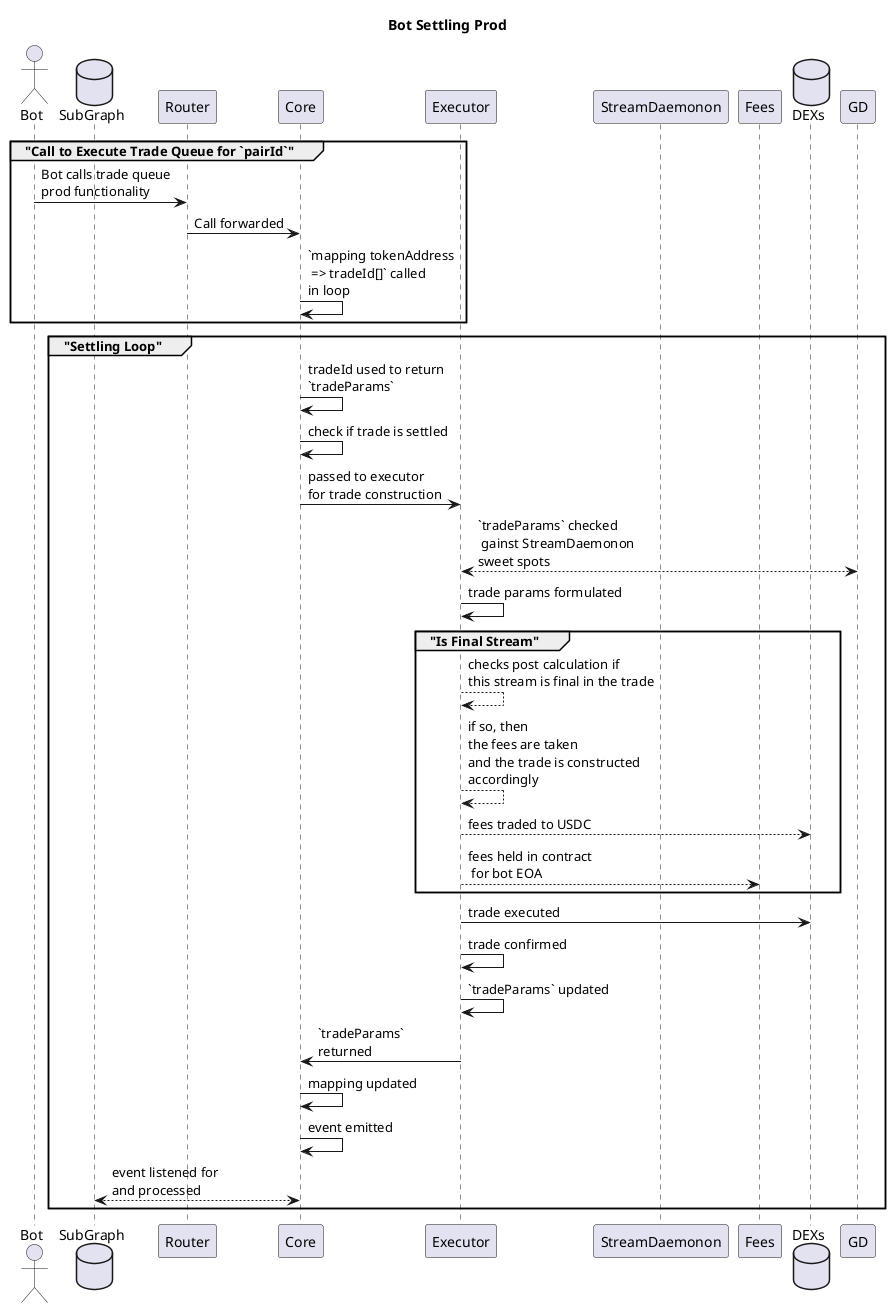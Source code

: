 @startuml BotSettlingProd
title Bot Settling Prod

actor Bot as B
database SubGraph as SG
participant "Router" as R
participant "Core" as C
participant "Executor" as E
participant "StreamDaemonon" as SD
participant "Fees" as F
database "DEXs" as DEX

group "Call to Execute Trade Queue for `pairId`"
B -> R: Bot calls trade queue\nprod functionality
R -> C: Call forwarded
C -> C: `mapping tokenAddress\n => tradeId[]` called\nin loop
end group
group "Settling Loop"
C -> C: tradeId used to return\n`tradeParams` 
C -> C: check if trade is settled
C -> E: passed to executor\nfor trade construction
E <--> GD: `tradeParams` checked\n gainst StreamDaemonon\nsweet spots
E -> E: trade params formulated
group "Is Final Stream"
E --> E: checks post calculation if\nthis stream is final in the trade
E --> E: if so, then\nthe fees are taken\nand the trade is constructed\naccordingly
E --> DEX: fees traded to USDC
E --> F: fees held in contract\n for bot EOA
end group
E -> DEX: trade executed
E -> E: trade confirmed
E -> E: `tradeParams` updated
E -> C: `tradeParams` \nreturned
C -> C: mapping updated
C -> C: event emitted
SG <--> C: event listened for\nand processed
end group



@enduml
